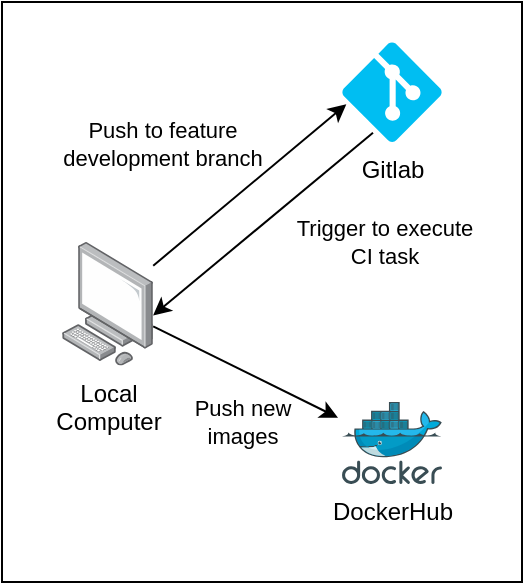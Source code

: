 <mxfile>
    <diagram id="Zlz6JyPAJV-5dj9sjYCl" name="Page-1">
        <mxGraphModel dx="822" dy="658" grid="1" gridSize="10" guides="1" tooltips="1" connect="1" arrows="1" fold="1" page="1" pageScale="1" pageWidth="850" pageHeight="1100" math="0" shadow="0">
            <root>
                <mxCell id="0"/>
                <mxCell id="1" parent="0"/>
                <mxCell id="7" value="" style="rounded=0;whiteSpace=wrap;html=1;" vertex="1" parent="1">
                    <mxGeometry x="170" y="170" width="260" height="290" as="geometry"/>
                </mxCell>
                <mxCell id="8" style="edgeStyle=none;html=1;entryX=0.043;entryY=0.623;entryDx=0;entryDy=0;entryPerimeter=0;" edge="1" parent="1" source="4" target="5">
                    <mxGeometry relative="1" as="geometry"/>
                </mxCell>
                <mxCell id="10" value="Push to feature &lt;br&gt;development branch" style="edgeLabel;html=1;align=center;verticalAlign=middle;resizable=0;points=[];" vertex="1" connectable="0" parent="8">
                    <mxGeometry x="-0.595" relative="1" as="geometry">
                        <mxPoint x="-15" y="-45" as="offset"/>
                    </mxGeometry>
                </mxCell>
                <mxCell id="14" style="edgeStyle=none;html=1;entryX=-0.04;entryY=0.191;entryDx=0;entryDy=0;entryPerimeter=0;" edge="1" parent="1" source="4" target="6">
                    <mxGeometry relative="1" as="geometry"/>
                </mxCell>
                <mxCell id="15" value="Push new &lt;br&gt;images" style="edgeLabel;html=1;align=center;verticalAlign=middle;resizable=0;points=[];" vertex="1" connectable="0" parent="14">
                    <mxGeometry x="0.488" y="-1" relative="1" as="geometry">
                        <mxPoint x="-24" y="13" as="offset"/>
                    </mxGeometry>
                </mxCell>
                <mxCell id="4" value="Local&lt;br&gt;Computer" style="points=[];aspect=fixed;html=1;align=center;shadow=0;dashed=0;image;image=img/lib/allied_telesis/computer_and_terminals/Personal_Computer.svg;" vertex="1" parent="1">
                    <mxGeometry x="200.0" y="290" width="45.6" height="61.8" as="geometry"/>
                </mxCell>
                <mxCell id="9" style="edgeStyle=none;html=1;entryX=0.999;entryY=0.594;entryDx=0;entryDy=0;entryPerimeter=0;exitX=0.31;exitY=0.907;exitDx=0;exitDy=0;exitPerimeter=0;" edge="1" parent="1" source="5" target="4">
                    <mxGeometry relative="1" as="geometry">
                        <mxPoint x="330" y="250" as="sourcePoint"/>
                    </mxGeometry>
                </mxCell>
                <mxCell id="13" value="Trigger to execute&lt;br&gt;CI task" style="edgeLabel;html=1;align=center;verticalAlign=middle;resizable=0;points=[];" vertex="1" connectable="0" parent="9">
                    <mxGeometry x="0.388" relative="1" as="geometry">
                        <mxPoint x="81" y="-9" as="offset"/>
                    </mxGeometry>
                </mxCell>
                <mxCell id="5" value="Gitlab" style="verticalLabelPosition=bottom;html=1;verticalAlign=top;align=center;strokeColor=none;fillColor=#00BEF2;shape=mxgraph.azure.git_repository;" vertex="1" parent="1">
                    <mxGeometry x="340" y="190" width="50" height="50" as="geometry"/>
                </mxCell>
                <mxCell id="6" value="DockerHub" style="sketch=0;aspect=fixed;html=1;points=[];align=center;image;fontSize=12;image=img/lib/mscae/Docker.svg;" vertex="1" parent="1">
                    <mxGeometry x="340" y="370" width="50" height="41" as="geometry"/>
                </mxCell>
            </root>
        </mxGraphModel>
    </diagram>
</mxfile>